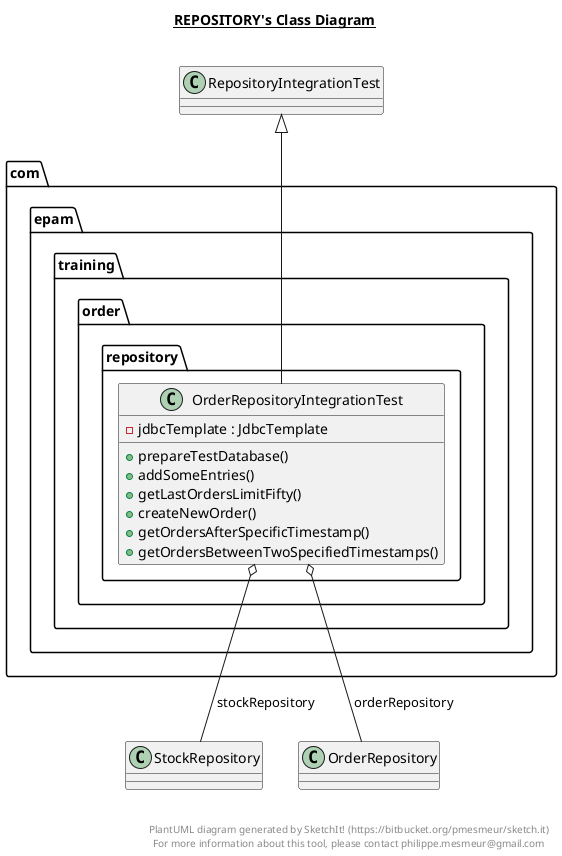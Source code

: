 @startuml

title __REPOSITORY's Class Diagram__\n

  package com.epam.training {
    package com.epam.training.order {
      package com.epam.training.order.repository {
        class OrderRepositoryIntegrationTest {
            - jdbcTemplate : JdbcTemplate
            + prepareTestDatabase()
            + addSomeEntries()
            + getLastOrdersLimitFifty()
            + createNewOrder()
            + getOrdersAfterSpecificTimestamp()
            + getOrdersBetweenTwoSpecifiedTimestamps()
        }
      }
    }
  }
  

  OrderRepositoryIntegrationTest -up-|> RepositoryIntegrationTest
  OrderRepositoryIntegrationTest o-- StockRepository : stockRepository
  OrderRepositoryIntegrationTest o-- OrderRepository : orderRepository


right footer


PlantUML diagram generated by SketchIt! (https://bitbucket.org/pmesmeur/sketch.it)
For more information about this tool, please contact philippe.mesmeur@gmail.com
endfooter

@enduml
